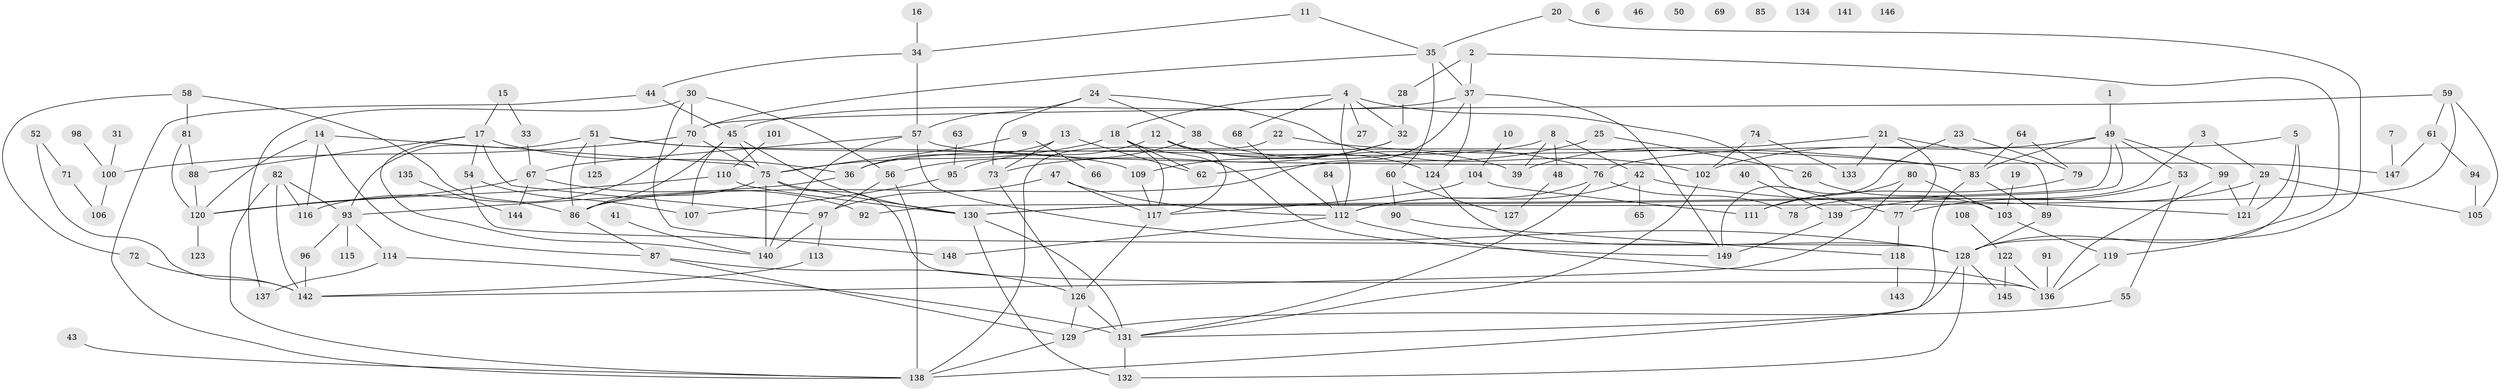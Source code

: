 // Generated by graph-tools (version 1.1) at 2025/49/03/09/25 03:49:12]
// undirected, 149 vertices, 228 edges
graph export_dot {
graph [start="1"]
  node [color=gray90,style=filled];
  1;
  2;
  3;
  4;
  5;
  6;
  7;
  8;
  9;
  10;
  11;
  12;
  13;
  14;
  15;
  16;
  17;
  18;
  19;
  20;
  21;
  22;
  23;
  24;
  25;
  26;
  27;
  28;
  29;
  30;
  31;
  32;
  33;
  34;
  35;
  36;
  37;
  38;
  39;
  40;
  41;
  42;
  43;
  44;
  45;
  46;
  47;
  48;
  49;
  50;
  51;
  52;
  53;
  54;
  55;
  56;
  57;
  58;
  59;
  60;
  61;
  62;
  63;
  64;
  65;
  66;
  67;
  68;
  69;
  70;
  71;
  72;
  73;
  74;
  75;
  76;
  77;
  78;
  79;
  80;
  81;
  82;
  83;
  84;
  85;
  86;
  87;
  88;
  89;
  90;
  91;
  92;
  93;
  94;
  95;
  96;
  97;
  98;
  99;
  100;
  101;
  102;
  103;
  104;
  105;
  106;
  107;
  108;
  109;
  110;
  111;
  112;
  113;
  114;
  115;
  116;
  117;
  118;
  119;
  120;
  121;
  122;
  123;
  124;
  125;
  126;
  127;
  128;
  129;
  130;
  131;
  132;
  133;
  134;
  135;
  136;
  137;
  138;
  139;
  140;
  141;
  142;
  143;
  144;
  145;
  146;
  147;
  148;
  149;
  1 -- 49;
  2 -- 28;
  2 -- 37;
  2 -- 128;
  3 -- 29;
  3 -- 78;
  4 -- 18;
  4 -- 27;
  4 -- 32;
  4 -- 68;
  4 -- 77;
  4 -- 112;
  5 -- 76;
  5 -- 119;
  5 -- 121;
  7 -- 147;
  8 -- 36;
  8 -- 39;
  8 -- 42;
  8 -- 48;
  9 -- 66;
  9 -- 75;
  10 -- 104;
  11 -- 34;
  11 -- 35;
  12 -- 39;
  12 -- 95;
  12 -- 117;
  12 -- 124;
  13 -- 36;
  13 -- 62;
  13 -- 73;
  14 -- 75;
  14 -- 87;
  14 -- 116;
  14 -- 120;
  15 -- 17;
  15 -- 33;
  16 -- 34;
  17 -- 36;
  17 -- 54;
  17 -- 88;
  17 -- 97;
  17 -- 140;
  18 -- 62;
  18 -- 75;
  18 -- 117;
  18 -- 149;
  19 -- 103;
  20 -- 35;
  20 -- 128;
  21 -- 39;
  21 -- 77;
  21 -- 89;
  21 -- 133;
  22 -- 83;
  22 -- 138;
  23 -- 79;
  23 -- 149;
  24 -- 38;
  24 -- 57;
  24 -- 73;
  24 -- 102;
  25 -- 26;
  25 -- 62;
  26 -- 103;
  28 -- 32;
  29 -- 77;
  29 -- 105;
  29 -- 121;
  30 -- 56;
  30 -- 70;
  30 -- 137;
  30 -- 148;
  31 -- 100;
  32 -- 73;
  32 -- 109;
  33 -- 67;
  34 -- 44;
  34 -- 57;
  35 -- 37;
  35 -- 60;
  35 -- 70;
  36 -- 93;
  37 -- 45;
  37 -- 86;
  37 -- 124;
  37 -- 149;
  38 -- 56;
  38 -- 76;
  40 -- 139;
  41 -- 140;
  42 -- 65;
  42 -- 112;
  42 -- 121;
  43 -- 138;
  44 -- 45;
  44 -- 138;
  45 -- 75;
  45 -- 86;
  45 -- 107;
  45 -- 130;
  47 -- 97;
  47 -- 112;
  47 -- 117;
  48 -- 127;
  49 -- 53;
  49 -- 83;
  49 -- 92;
  49 -- 99;
  49 -- 102;
  49 -- 130;
  51 -- 83;
  51 -- 86;
  51 -- 93;
  51 -- 109;
  51 -- 125;
  52 -- 71;
  52 -- 142;
  53 -- 55;
  53 -- 139;
  54 -- 107;
  54 -- 128;
  55 -- 129;
  56 -- 97;
  56 -- 138;
  57 -- 67;
  57 -- 128;
  57 -- 140;
  57 -- 147;
  58 -- 72;
  58 -- 81;
  58 -- 86;
  59 -- 61;
  59 -- 70;
  59 -- 105;
  59 -- 130;
  60 -- 90;
  60 -- 127;
  61 -- 94;
  61 -- 147;
  63 -- 95;
  64 -- 79;
  64 -- 83;
  67 -- 92;
  67 -- 120;
  67 -- 144;
  68 -- 112;
  70 -- 75;
  70 -- 100;
  70 -- 116;
  71 -- 106;
  72 -- 142;
  73 -- 126;
  74 -- 102;
  74 -- 133;
  75 -- 86;
  75 -- 130;
  75 -- 136;
  75 -- 140;
  76 -- 78;
  76 -- 112;
  76 -- 131;
  77 -- 118;
  79 -- 111;
  80 -- 103;
  80 -- 111;
  80 -- 142;
  81 -- 88;
  81 -- 120;
  82 -- 93;
  82 -- 116;
  82 -- 138;
  82 -- 142;
  83 -- 89;
  83 -- 138;
  84 -- 112;
  86 -- 87;
  87 -- 126;
  87 -- 129;
  88 -- 120;
  89 -- 128;
  90 -- 118;
  91 -- 136;
  93 -- 96;
  93 -- 114;
  93 -- 115;
  94 -- 105;
  95 -- 107;
  96 -- 142;
  97 -- 113;
  97 -- 140;
  98 -- 100;
  99 -- 121;
  99 -- 136;
  100 -- 106;
  101 -- 110;
  102 -- 131;
  103 -- 119;
  104 -- 111;
  104 -- 117;
  108 -- 122;
  109 -- 117;
  110 -- 120;
  110 -- 130;
  112 -- 136;
  112 -- 148;
  113 -- 142;
  114 -- 131;
  114 -- 137;
  117 -- 126;
  118 -- 143;
  119 -- 136;
  120 -- 123;
  122 -- 136;
  122 -- 145;
  124 -- 128;
  126 -- 129;
  126 -- 131;
  128 -- 131;
  128 -- 132;
  128 -- 145;
  129 -- 138;
  130 -- 131;
  130 -- 132;
  131 -- 132;
  135 -- 144;
  139 -- 149;
}
